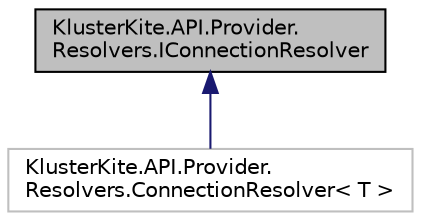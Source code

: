 digraph "KlusterKite.API.Provider.Resolvers.IConnectionResolver"
{
  edge [fontname="Helvetica",fontsize="10",labelfontname="Helvetica",labelfontsize="10"];
  node [fontname="Helvetica",fontsize="10",shape=record];
  Node0 [label="KlusterKite.API.Provider.\lResolvers.IConnectionResolver",height=0.2,width=0.4,color="black", fillcolor="grey75", style="filled", fontcolor="black"];
  Node0 -> Node1 [dir="back",color="midnightblue",fontsize="10",style="solid",fontname="Helvetica"];
  Node1 [label="KlusterKite.API.Provider.\lResolvers.ConnectionResolver\< T \>",height=0.2,width=0.4,color="grey75", fillcolor="white", style="filled",tooltip="Resolves requests to the connection "];
}
